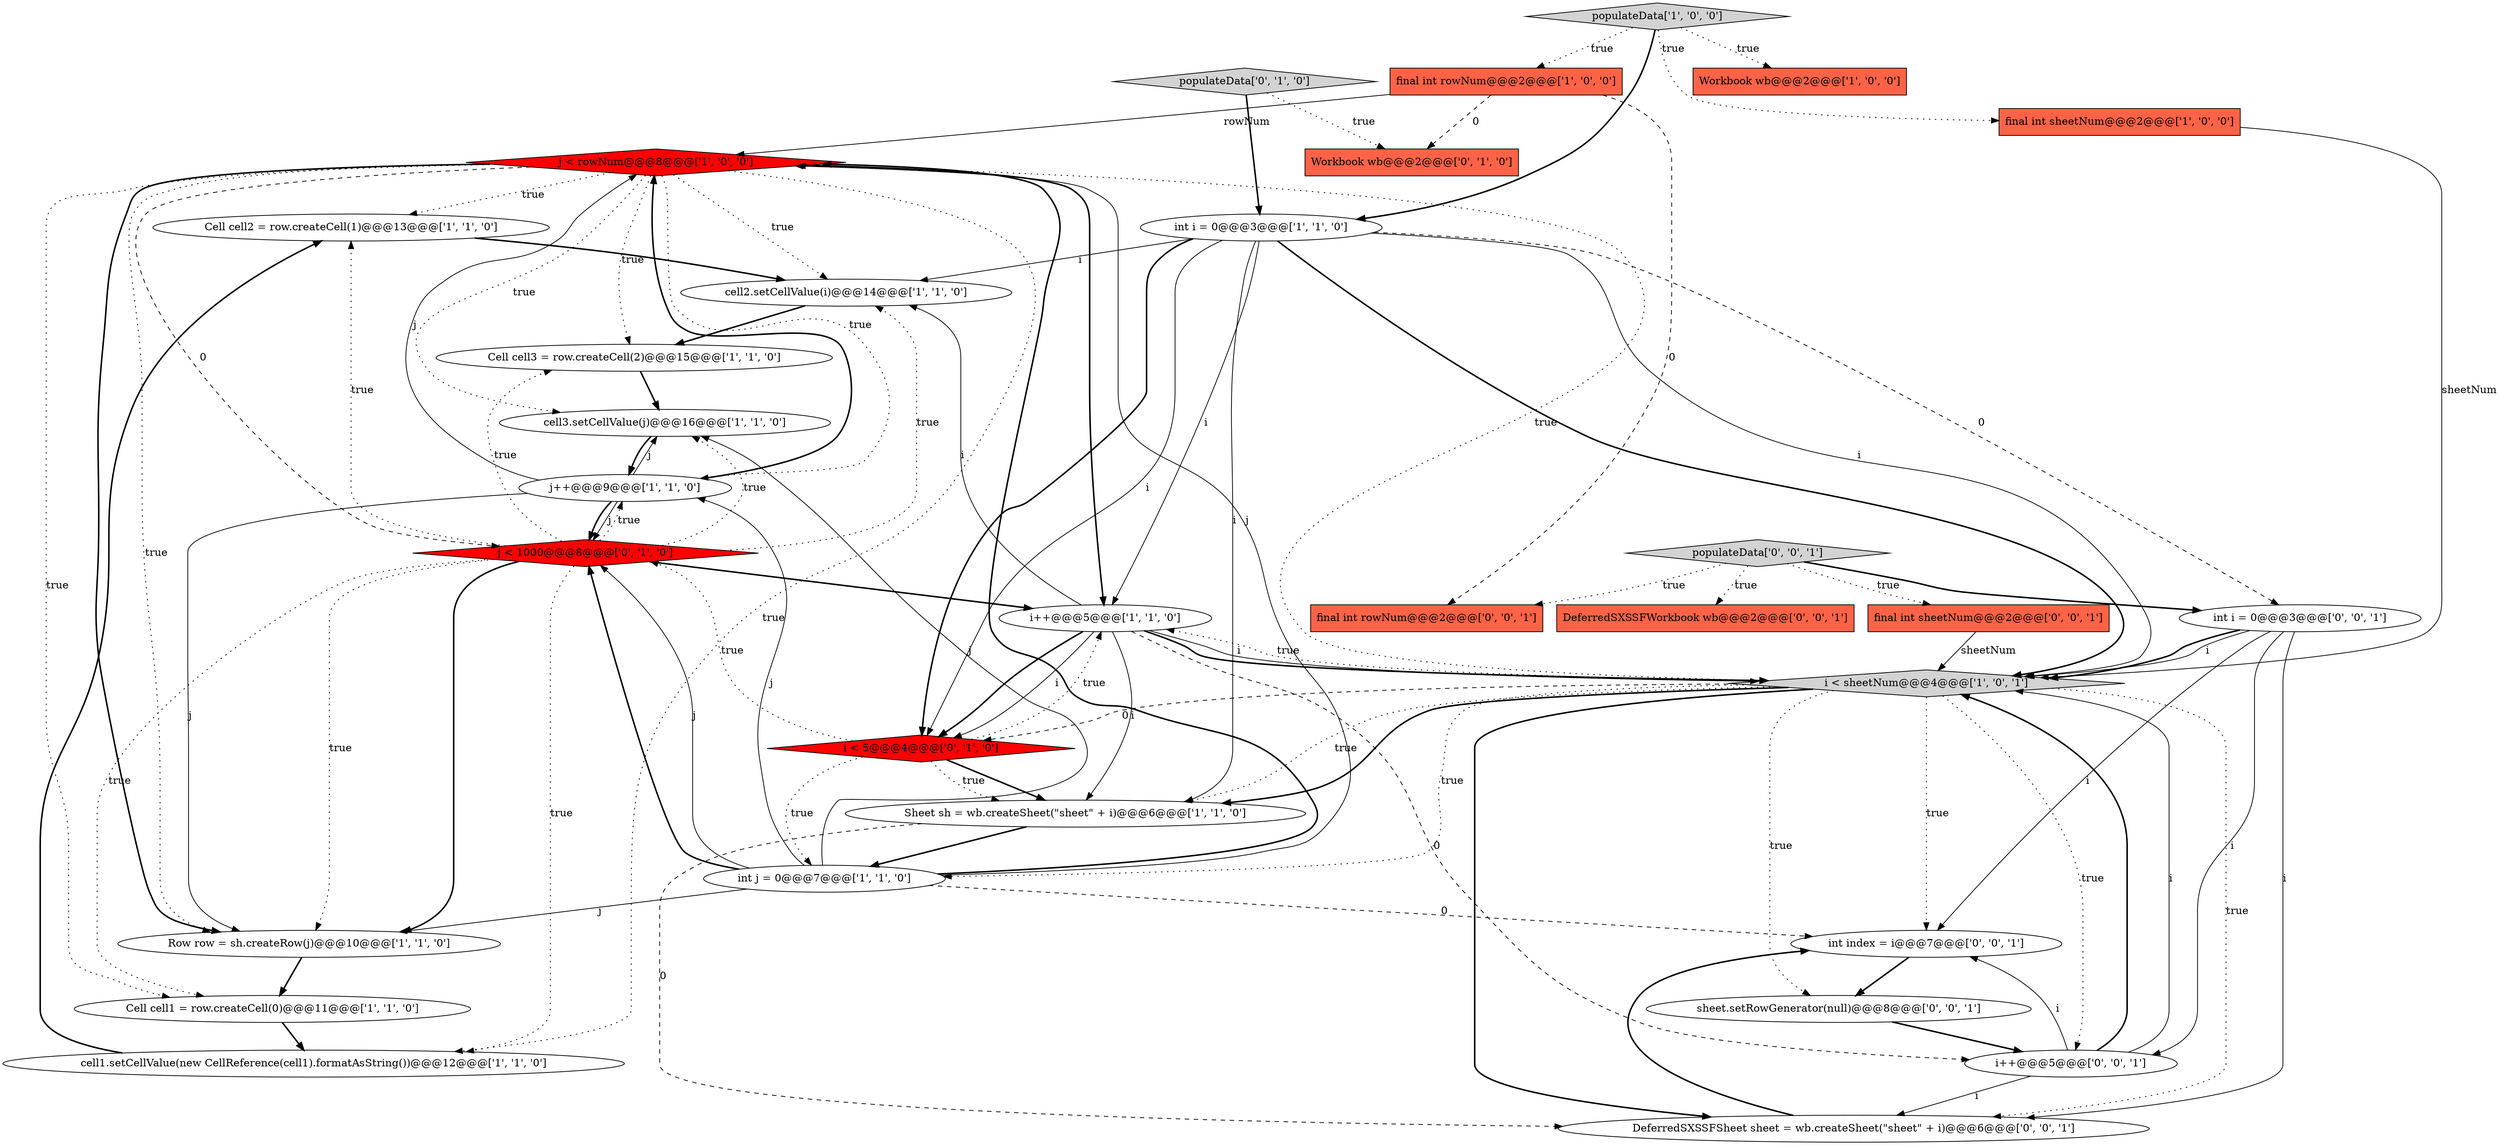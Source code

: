 digraph {
17 [style = filled, label = "j < rowNum@@@8@@@['1', '0', '0']", fillcolor = red, shape = diamond image = "AAA1AAABBB1BBB"];
1 [style = filled, label = "Cell cell2 = row.createCell(1)@@@13@@@['1', '1', '0']", fillcolor = white, shape = ellipse image = "AAA0AAABBB1BBB"];
10 [style = filled, label = "i < sheetNum@@@4@@@['1', '0', '1']", fillcolor = lightgray, shape = diamond image = "AAA0AAABBB1BBB"];
22 [style = filled, label = "DeferredSXSSFSheet sheet = wb.createSheet(\"sheet\" + i)@@@6@@@['0', '0', '1']", fillcolor = white, shape = ellipse image = "AAA0AAABBB3BBB"];
9 [style = filled, label = "final int sheetNum@@@2@@@['1', '0', '0']", fillcolor = tomato, shape = box image = "AAA0AAABBB1BBB"];
20 [style = filled, label = "j < 1000@@@8@@@['0', '1', '0']", fillcolor = red, shape = diamond image = "AAA1AAABBB2BBB"];
11 [style = filled, label = "Row row = sh.createRow(j)@@@10@@@['1', '1', '0']", fillcolor = white, shape = ellipse image = "AAA0AAABBB1BBB"];
5 [style = filled, label = "Sheet sh = wb.createSheet(\"sheet\" + i)@@@6@@@['1', '1', '0']", fillcolor = white, shape = ellipse image = "AAA0AAABBB1BBB"];
19 [style = filled, label = "i < 5@@@4@@@['0', '1', '0']", fillcolor = red, shape = diamond image = "AAA1AAABBB2BBB"];
28 [style = filled, label = "int index = i@@@7@@@['0', '0', '1']", fillcolor = white, shape = ellipse image = "AAA0AAABBB3BBB"];
30 [style = filled, label = "i++@@@5@@@['0', '0', '1']", fillcolor = white, shape = ellipse image = "AAA0AAABBB3BBB"];
14 [style = filled, label = "final int rowNum@@@2@@@['1', '0', '0']", fillcolor = tomato, shape = box image = "AAA1AAABBB1BBB"];
7 [style = filled, label = "cell3.setCellValue(j)@@@16@@@['1', '1', '0']", fillcolor = white, shape = ellipse image = "AAA0AAABBB1BBB"];
24 [style = filled, label = "sheet.setRowGenerator(null)@@@8@@@['0', '0', '1']", fillcolor = white, shape = ellipse image = "AAA0AAABBB3BBB"];
16 [style = filled, label = "populateData['1', '0', '0']", fillcolor = lightgray, shape = diamond image = "AAA0AAABBB1BBB"];
21 [style = filled, label = "Workbook wb@@@2@@@['0', '1', '0']", fillcolor = tomato, shape = box image = "AAA1AAABBB2BBB"];
23 [style = filled, label = "final int sheetNum@@@2@@@['0', '0', '1']", fillcolor = tomato, shape = box image = "AAA0AAABBB3BBB"];
0 [style = filled, label = "int i = 0@@@3@@@['1', '1', '0']", fillcolor = white, shape = ellipse image = "AAA0AAABBB1BBB"];
8 [style = filled, label = "Cell cell3 = row.createCell(2)@@@15@@@['1', '1', '0']", fillcolor = white, shape = ellipse image = "AAA0AAABBB1BBB"];
29 [style = filled, label = "final int rowNum@@@2@@@['0', '0', '1']", fillcolor = tomato, shape = box image = "AAA0AAABBB3BBB"];
18 [style = filled, label = "populateData['0', '1', '0']", fillcolor = lightgray, shape = diamond image = "AAA0AAABBB2BBB"];
12 [style = filled, label = "Cell cell1 = row.createCell(0)@@@11@@@['1', '1', '0']", fillcolor = white, shape = ellipse image = "AAA0AAABBB1BBB"];
13 [style = filled, label = "cell2.setCellValue(i)@@@14@@@['1', '1', '0']", fillcolor = white, shape = ellipse image = "AAA0AAABBB1BBB"];
26 [style = filled, label = "DeferredSXSSFWorkbook wb@@@2@@@['0', '0', '1']", fillcolor = tomato, shape = box image = "AAA0AAABBB3BBB"];
4 [style = filled, label = "cell1.setCellValue(new CellReference(cell1).formatAsString())@@@12@@@['1', '1', '0']", fillcolor = white, shape = ellipse image = "AAA0AAABBB1BBB"];
2 [style = filled, label = "i++@@@5@@@['1', '1', '0']", fillcolor = white, shape = ellipse image = "AAA0AAABBB1BBB"];
6 [style = filled, label = "j++@@@9@@@['1', '1', '0']", fillcolor = white, shape = ellipse image = "AAA0AAABBB1BBB"];
25 [style = filled, label = "populateData['0', '0', '1']", fillcolor = lightgray, shape = diamond image = "AAA0AAABBB3BBB"];
27 [style = filled, label = "int i = 0@@@3@@@['0', '0', '1']", fillcolor = white, shape = ellipse image = "AAA0AAABBB3BBB"];
3 [style = filled, label = "Workbook wb@@@2@@@['1', '0', '0']", fillcolor = tomato, shape = box image = "AAA0AAABBB1BBB"];
15 [style = filled, label = "int j = 0@@@7@@@['1', '1', '0']", fillcolor = white, shape = ellipse image = "AAA0AAABBB1BBB"];
16->0 [style = bold, label=""];
16->9 [style = dotted, label="true"];
6->7 [style = solid, label="j"];
20->11 [style = dotted, label="true"];
17->6 [style = dotted, label="true"];
17->1 [style = dotted, label="true"];
5->15 [style = bold, label=""];
25->29 [style = dotted, label="true"];
10->30 [style = dotted, label="true"];
1->13 [style = bold, label=""];
6->11 [style = solid, label="j"];
24->30 [style = bold, label=""];
19->5 [style = bold, label=""];
17->8 [style = dotted, label="true"];
15->17 [style = bold, label=""];
23->10 [style = solid, label="sheetNum"];
17->20 [style = dashed, label="0"];
15->20 [style = bold, label=""];
20->13 [style = dotted, label="true"];
18->0 [style = bold, label=""];
15->7 [style = solid, label="j"];
6->17 [style = solid, label="j"];
15->28 [style = dashed, label="0"];
2->19 [style = solid, label="i"];
0->19 [style = bold, label=""];
14->17 [style = solid, label="rowNum"];
11->12 [style = bold, label=""];
0->27 [style = dashed, label="0"];
2->10 [style = solid, label="i"];
9->10 [style = solid, label="sheetNum"];
2->30 [style = dashed, label="0"];
25->27 [style = bold, label=""];
17->2 [style = bold, label=""];
15->11 [style = solid, label="j"];
10->24 [style = dotted, label="true"];
7->6 [style = bold, label=""];
16->14 [style = dotted, label="true"];
30->10 [style = bold, label=""];
28->24 [style = bold, label=""];
25->23 [style = dotted, label="true"];
30->10 [style = solid, label="i"];
14->29 [style = dashed, label="0"];
2->5 [style = solid, label="i"];
25->26 [style = dotted, label="true"];
20->6 [style = dotted, label="true"];
15->20 [style = solid, label="j"];
6->17 [style = bold, label=""];
6->20 [style = solid, label="j"];
10->28 [style = dotted, label="true"];
27->30 [style = solid, label="i"];
27->22 [style = solid, label="i"];
17->4 [style = dotted, label="true"];
18->21 [style = dotted, label="true"];
2->13 [style = solid, label="i"];
22->28 [style = bold, label=""];
15->17 [style = solid, label="j"];
20->7 [style = dotted, label="true"];
19->15 [style = dotted, label="true"];
2->10 [style = bold, label=""];
30->22 [style = solid, label="i"];
10->17 [style = dotted, label="true"];
0->10 [style = solid, label="i"];
30->28 [style = solid, label="i"];
6->20 [style = bold, label=""];
10->5 [style = bold, label=""];
20->1 [style = dotted, label="true"];
17->12 [style = dotted, label="true"];
10->2 [style = dotted, label="true"];
20->4 [style = dotted, label="true"];
27->10 [style = bold, label=""];
19->5 [style = dotted, label="true"];
4->1 [style = bold, label=""];
20->11 [style = bold, label=""];
17->11 [style = dotted, label="true"];
0->2 [style = solid, label="i"];
5->22 [style = dashed, label="0"];
10->22 [style = bold, label=""];
15->6 [style = solid, label="j"];
2->19 [style = bold, label=""];
27->10 [style = solid, label="i"];
19->2 [style = dotted, label="true"];
10->19 [style = dashed, label="0"];
0->13 [style = solid, label="i"];
19->20 [style = dotted, label="true"];
20->8 [style = dotted, label="true"];
10->5 [style = dotted, label="true"];
16->3 [style = dotted, label="true"];
0->5 [style = solid, label="i"];
8->7 [style = bold, label=""];
20->2 [style = bold, label=""];
10->15 [style = dotted, label="true"];
0->10 [style = bold, label=""];
12->4 [style = bold, label=""];
27->28 [style = solid, label="i"];
10->22 [style = dotted, label="true"];
14->21 [style = dashed, label="0"];
17->7 [style = dotted, label="true"];
20->12 [style = dotted, label="true"];
0->19 [style = solid, label="i"];
13->8 [style = bold, label=""];
17->13 [style = dotted, label="true"];
17->11 [style = bold, label=""];
}
